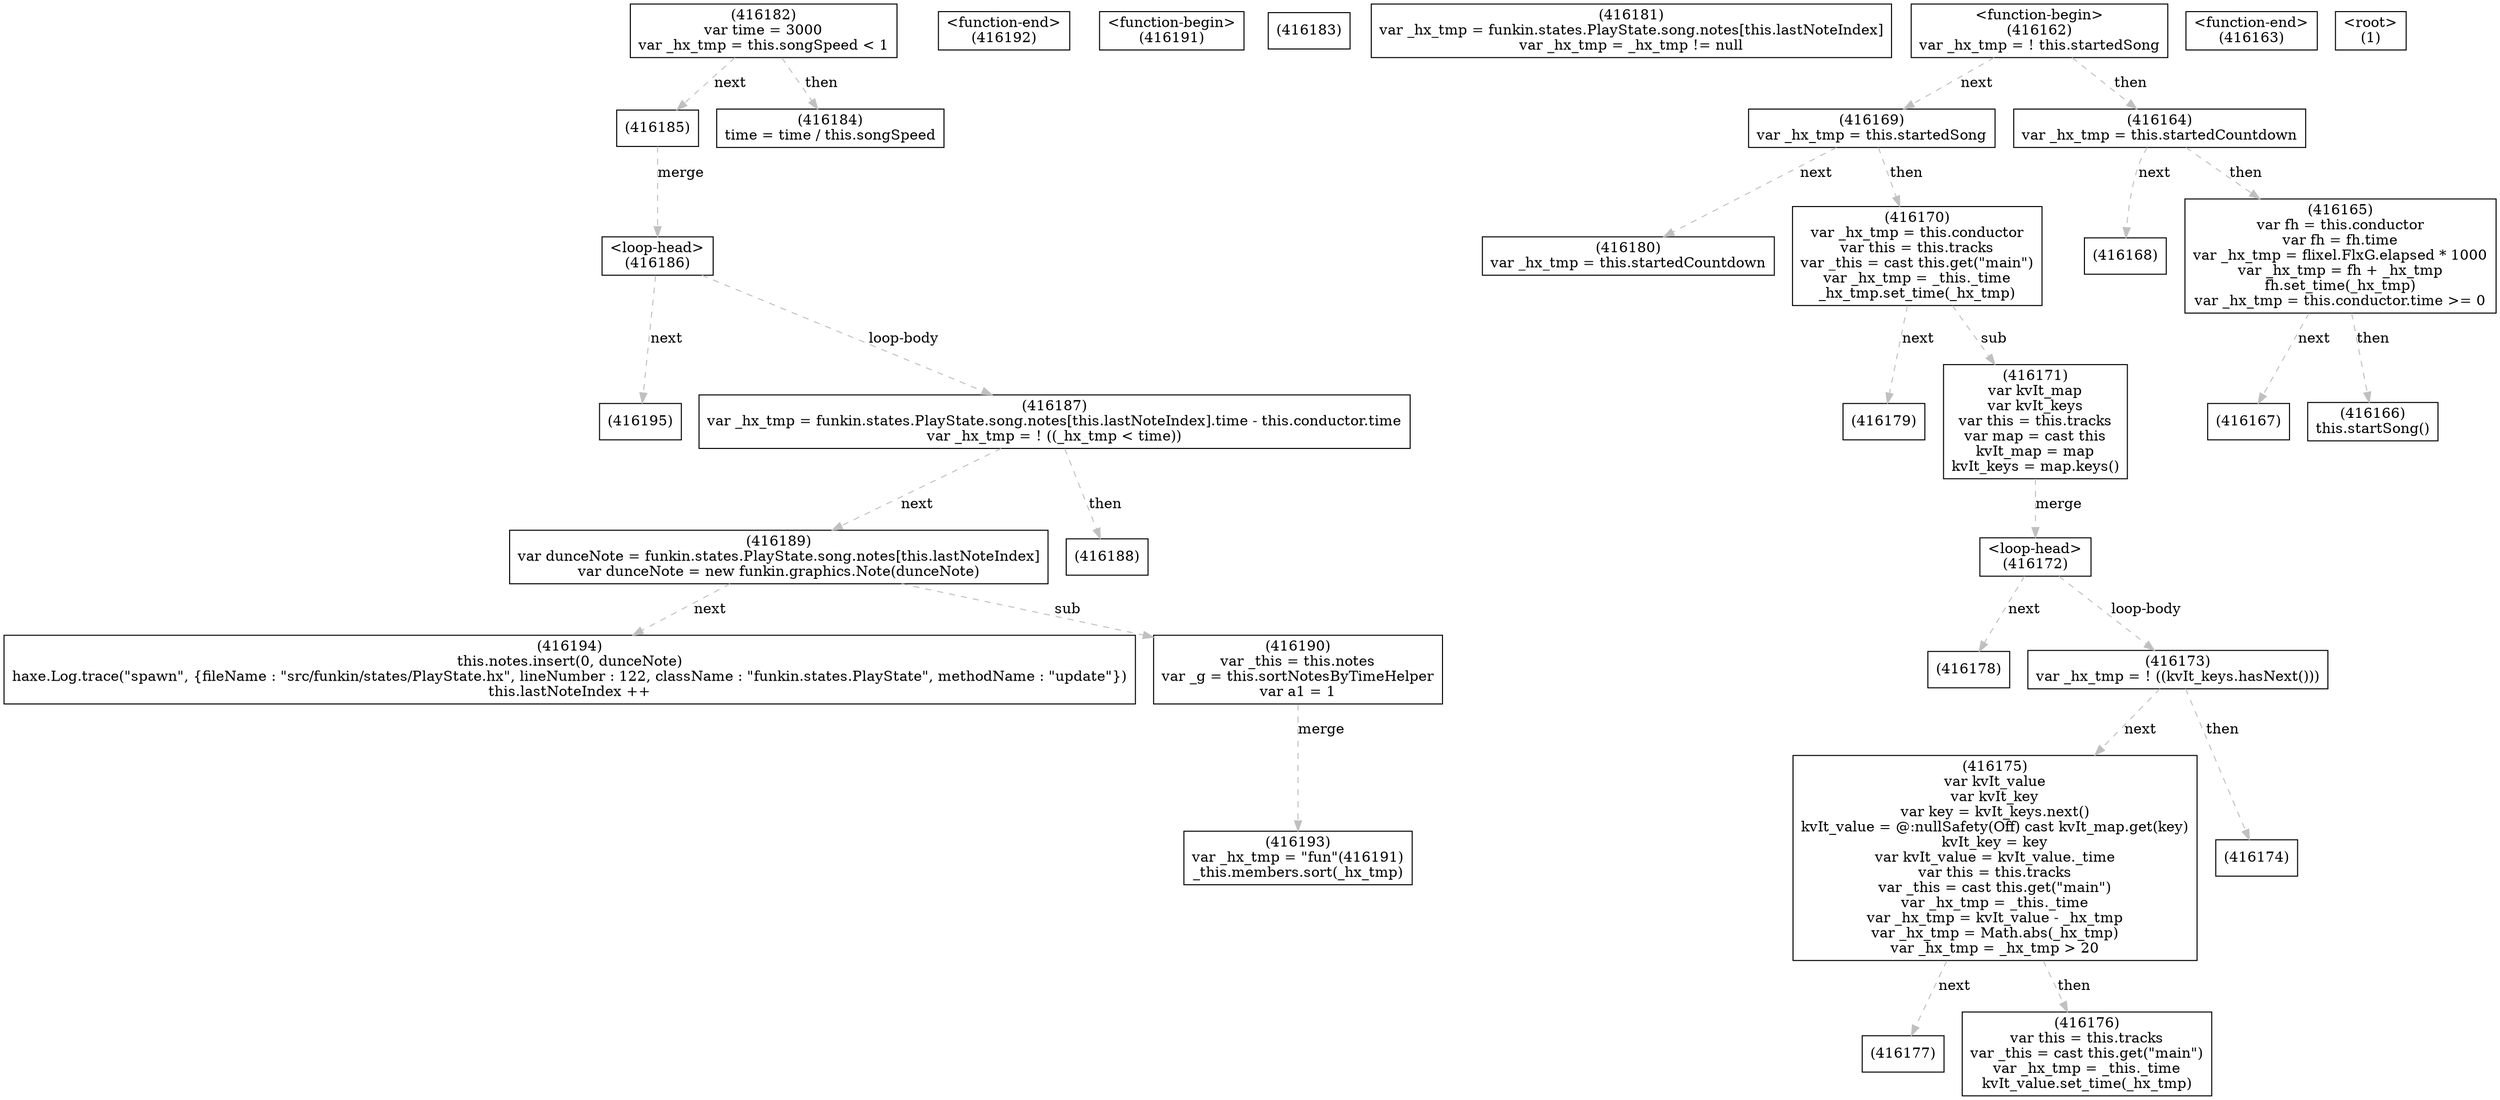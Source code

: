 digraph graphname {
n416195 [shape=box,label="(416195)"];
n416194 [shape=box,label="(416194)\nthis.notes.insert(0, dunceNote)\nhaxe.Log.trace(\"spawn\", {fileName : \"src/funkin/states/PlayState.hx\", lineNumber : 122, className : \"funkin.states.PlayState\", methodName : \"update\"})\nthis.lastNoteIndex ++"];
n416193 [shape=box,label="(416193)\nvar _hx_tmp = \"fun\"(416191)\n_this.members.sort(_hx_tmp)"];
n416192 [shape=box,label="<function-end>
(416192)"];
n416191 [shape=box,label="<function-begin>
(416191)"];
n416190 [shape=box,label="(416190)\nvar _this = this.notes\nvar _g = this.sortNotesByTimeHelper\nvar a1 = 1"];
n416190 -> n416193[style="dashed",color="gray",label="merge"];
n416189 [shape=box,label="(416189)\nvar dunceNote = funkin.states.PlayState.song.notes[this.lastNoteIndex]\nvar dunceNote = new funkin.graphics.Note(dunceNote)"];
n416189 -> n416190[style="dashed",color="gray",label="sub"];
n416189 -> n416194[style="dashed",color="gray",label="next"];
n416188 [shape=box,label="(416188)"];
n416187 [shape=box,label="(416187)\nvar _hx_tmp = funkin.states.PlayState.song.notes[this.lastNoteIndex].time - this.conductor.time\nvar _hx_tmp = ! ((_hx_tmp < time))"];
n416187 -> n416188[style="dashed",color="gray",label="then"];
n416187 -> n416189[style="dashed",color="gray",label="next"];
n416186 [shape=box,label="<loop-head>
(416186)"];
n416186 -> n416187[style="dashed",color="gray",label="loop-body"];
n416186 -> n416195[style="dashed",color="gray",label="next"];
n416185 [shape=box,label="(416185)"];
n416185 -> n416186[style="dashed",color="gray",label="merge"];
n416184 [shape=box,label="(416184)\ntime = time / this.songSpeed"];
n416183 [shape=box,label="(416183)"];
n416182 [shape=box,label="(416182)\nvar time = 3000\nvar _hx_tmp = this.songSpeed < 1"];
n416182 -> n416184[style="dashed",color="gray",label="then"];
n416182 -> n416185[style="dashed",color="gray",label="next"];
n416181 [shape=box,label="(416181)\nvar _hx_tmp = funkin.states.PlayState.song.notes[this.lastNoteIndex]\nvar _hx_tmp = _hx_tmp != null"];
n416180 [shape=box,label="(416180)\nvar _hx_tmp = this.startedCountdown"];
n416179 [shape=box,label="(416179)"];
n416178 [shape=box,label="(416178)"];
n416177 [shape=box,label="(416177)"];
n416176 [shape=box,label="(416176)\nvar this = this.tracks\nvar _this = cast this.get(\"main\")\nvar _hx_tmp = _this._time\nkvIt_value.set_time(_hx_tmp)"];
n416175 [shape=box,label="(416175)\nvar kvIt_value\nvar kvIt_key\nvar key = kvIt_keys.next()\nkvIt_value = @:nullSafety(Off) cast kvIt_map.get(key)\nkvIt_key = key\nvar kvIt_value = kvIt_value._time\nvar this = this.tracks\nvar _this = cast this.get(\"main\")\nvar _hx_tmp = _this._time\nvar _hx_tmp = kvIt_value - _hx_tmp\nvar _hx_tmp = Math.abs(_hx_tmp)\nvar _hx_tmp = _hx_tmp > 20"];
n416175 -> n416176[style="dashed",color="gray",label="then"];
n416175 -> n416177[style="dashed",color="gray",label="next"];
n416174 [shape=box,label="(416174)"];
n416173 [shape=box,label="(416173)\nvar _hx_tmp = ! ((kvIt_keys.hasNext()))"];
n416173 -> n416174[style="dashed",color="gray",label="then"];
n416173 -> n416175[style="dashed",color="gray",label="next"];
n416172 [shape=box,label="<loop-head>
(416172)"];
n416172 -> n416173[style="dashed",color="gray",label="loop-body"];
n416172 -> n416178[style="dashed",color="gray",label="next"];
n416171 [shape=box,label="(416171)\nvar kvIt_map\nvar kvIt_keys\nvar this = this.tracks\nvar map = cast this\nkvIt_map = map\nkvIt_keys = map.keys()"];
n416171 -> n416172[style="dashed",color="gray",label="merge"];
n416170 [shape=box,label="(416170)\nvar _hx_tmp = this.conductor\nvar this = this.tracks\nvar _this = cast this.get(\"main\")\nvar _hx_tmp = _this._time\n_hx_tmp.set_time(_hx_tmp)"];
n416170 -> n416171[style="dashed",color="gray",label="sub"];
n416170 -> n416179[style="dashed",color="gray",label="next"];
n416169 [shape=box,label="(416169)\nvar _hx_tmp = this.startedSong"];
n416169 -> n416170[style="dashed",color="gray",label="then"];
n416169 -> n416180[style="dashed",color="gray",label="next"];
n416168 [shape=box,label="(416168)"];
n416167 [shape=box,label="(416167)"];
n416166 [shape=box,label="(416166)\nthis.startSong()"];
n416165 [shape=box,label="(416165)\nvar fh = this.conductor\nvar fh = fh.time\nvar _hx_tmp = flixel.FlxG.elapsed * 1000\nvar _hx_tmp = fh + _hx_tmp\nfh.set_time(_hx_tmp)\nvar _hx_tmp = this.conductor.time >= 0"];
n416165 -> n416166[style="dashed",color="gray",label="then"];
n416165 -> n416167[style="dashed",color="gray",label="next"];
n416164 [shape=box,label="(416164)\nvar _hx_tmp = this.startedCountdown"];
n416164 -> n416165[style="dashed",color="gray",label="then"];
n416164 -> n416168[style="dashed",color="gray",label="next"];
n416163 [shape=box,label="<function-end>
(416163)"];
n416162 [shape=box,label="<function-begin>
(416162)\nvar _hx_tmp = ! this.startedSong"];
n416162 -> n416164[style="dashed",color="gray",label="then"];
n416162 -> n416169[style="dashed",color="gray",label="next"];
n1 [shape=box,label="<root>
(1)"];
}
